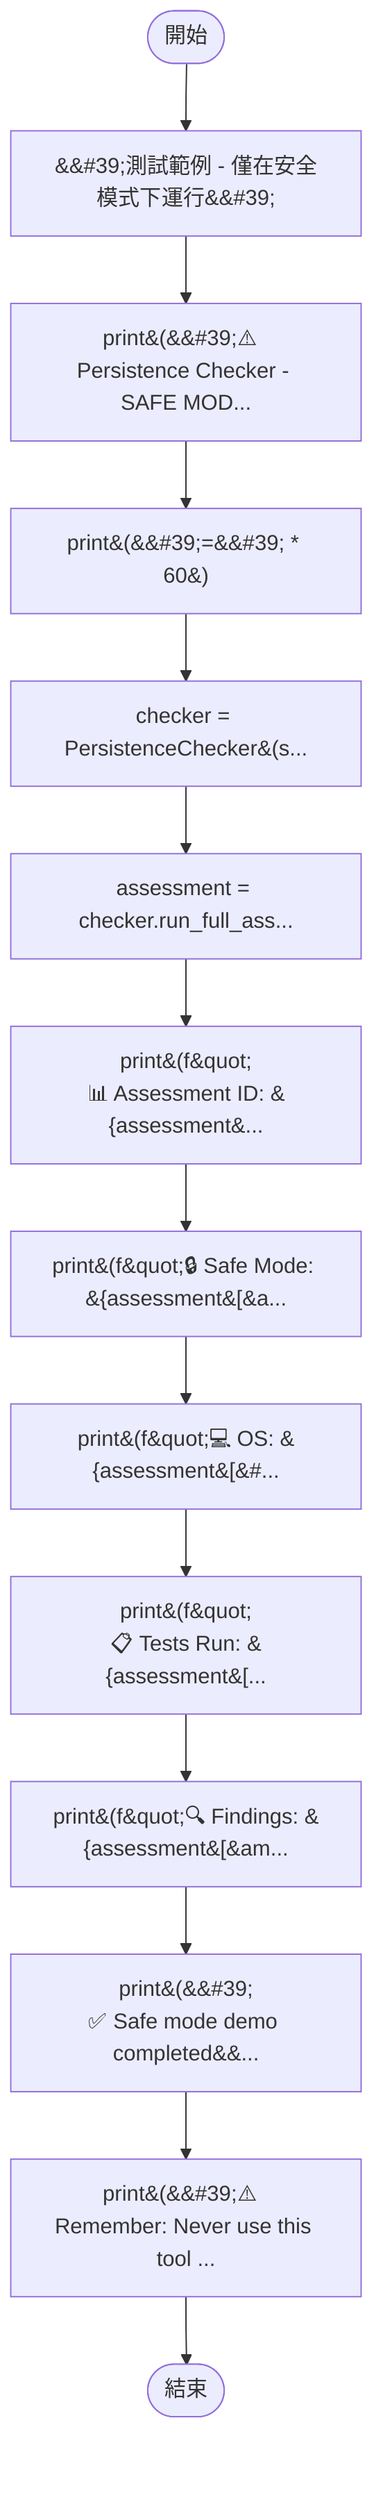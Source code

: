 flowchart TB
    n1([開始])
    n2([結束])
    n3[&amp;&#35;39;測試範例 - 僅在安全模式下運行&amp;&#35;39;]
    n4[print&#40;&amp;&#35;39;⚠️  Persistence Checker - SAFE MOD...]
    n5[print&#40;&amp;&#35;39;=&amp;&#35;39; * 60&#41;]
    n6[checker = PersistenceChecker&#40;s...]
    n7[assessment = checker.run_full_ass...]
    n8[print&#40;f&amp;quot;\n📊 Assessment ID: &#123;assessment&...]
    n9[print&#40;f&amp;quot;🔒 Safe Mode: &#123;assessment&#91;&a...]
    n10[print&#40;f&amp;quot;💻 OS: &#123;assessment&#91;&amp;&#35...]
    n11[print&#40;f&amp;quot;\n📋 Tests Run: &#123;assessment&#91;...]
    n12[print&#40;f&amp;quot;🔍 Findings: &#123;assessment&#91;&am...]
    n13[print&#40;&amp;&#35;39;\n✅ Safe mode demo completed&amp;&...]
    n14[print&#40;&amp;&#35;39;⚠️  Remember: Never use this tool ...]
    n1 --> n3
    n3 --> n4
    n4 --> n5
    n5 --> n6
    n6 --> n7
    n7 --> n8
    n8 --> n9
    n9 --> n10
    n10 --> n11
    n11 --> n12
    n12 --> n13
    n13 --> n14
    n14 --> n2